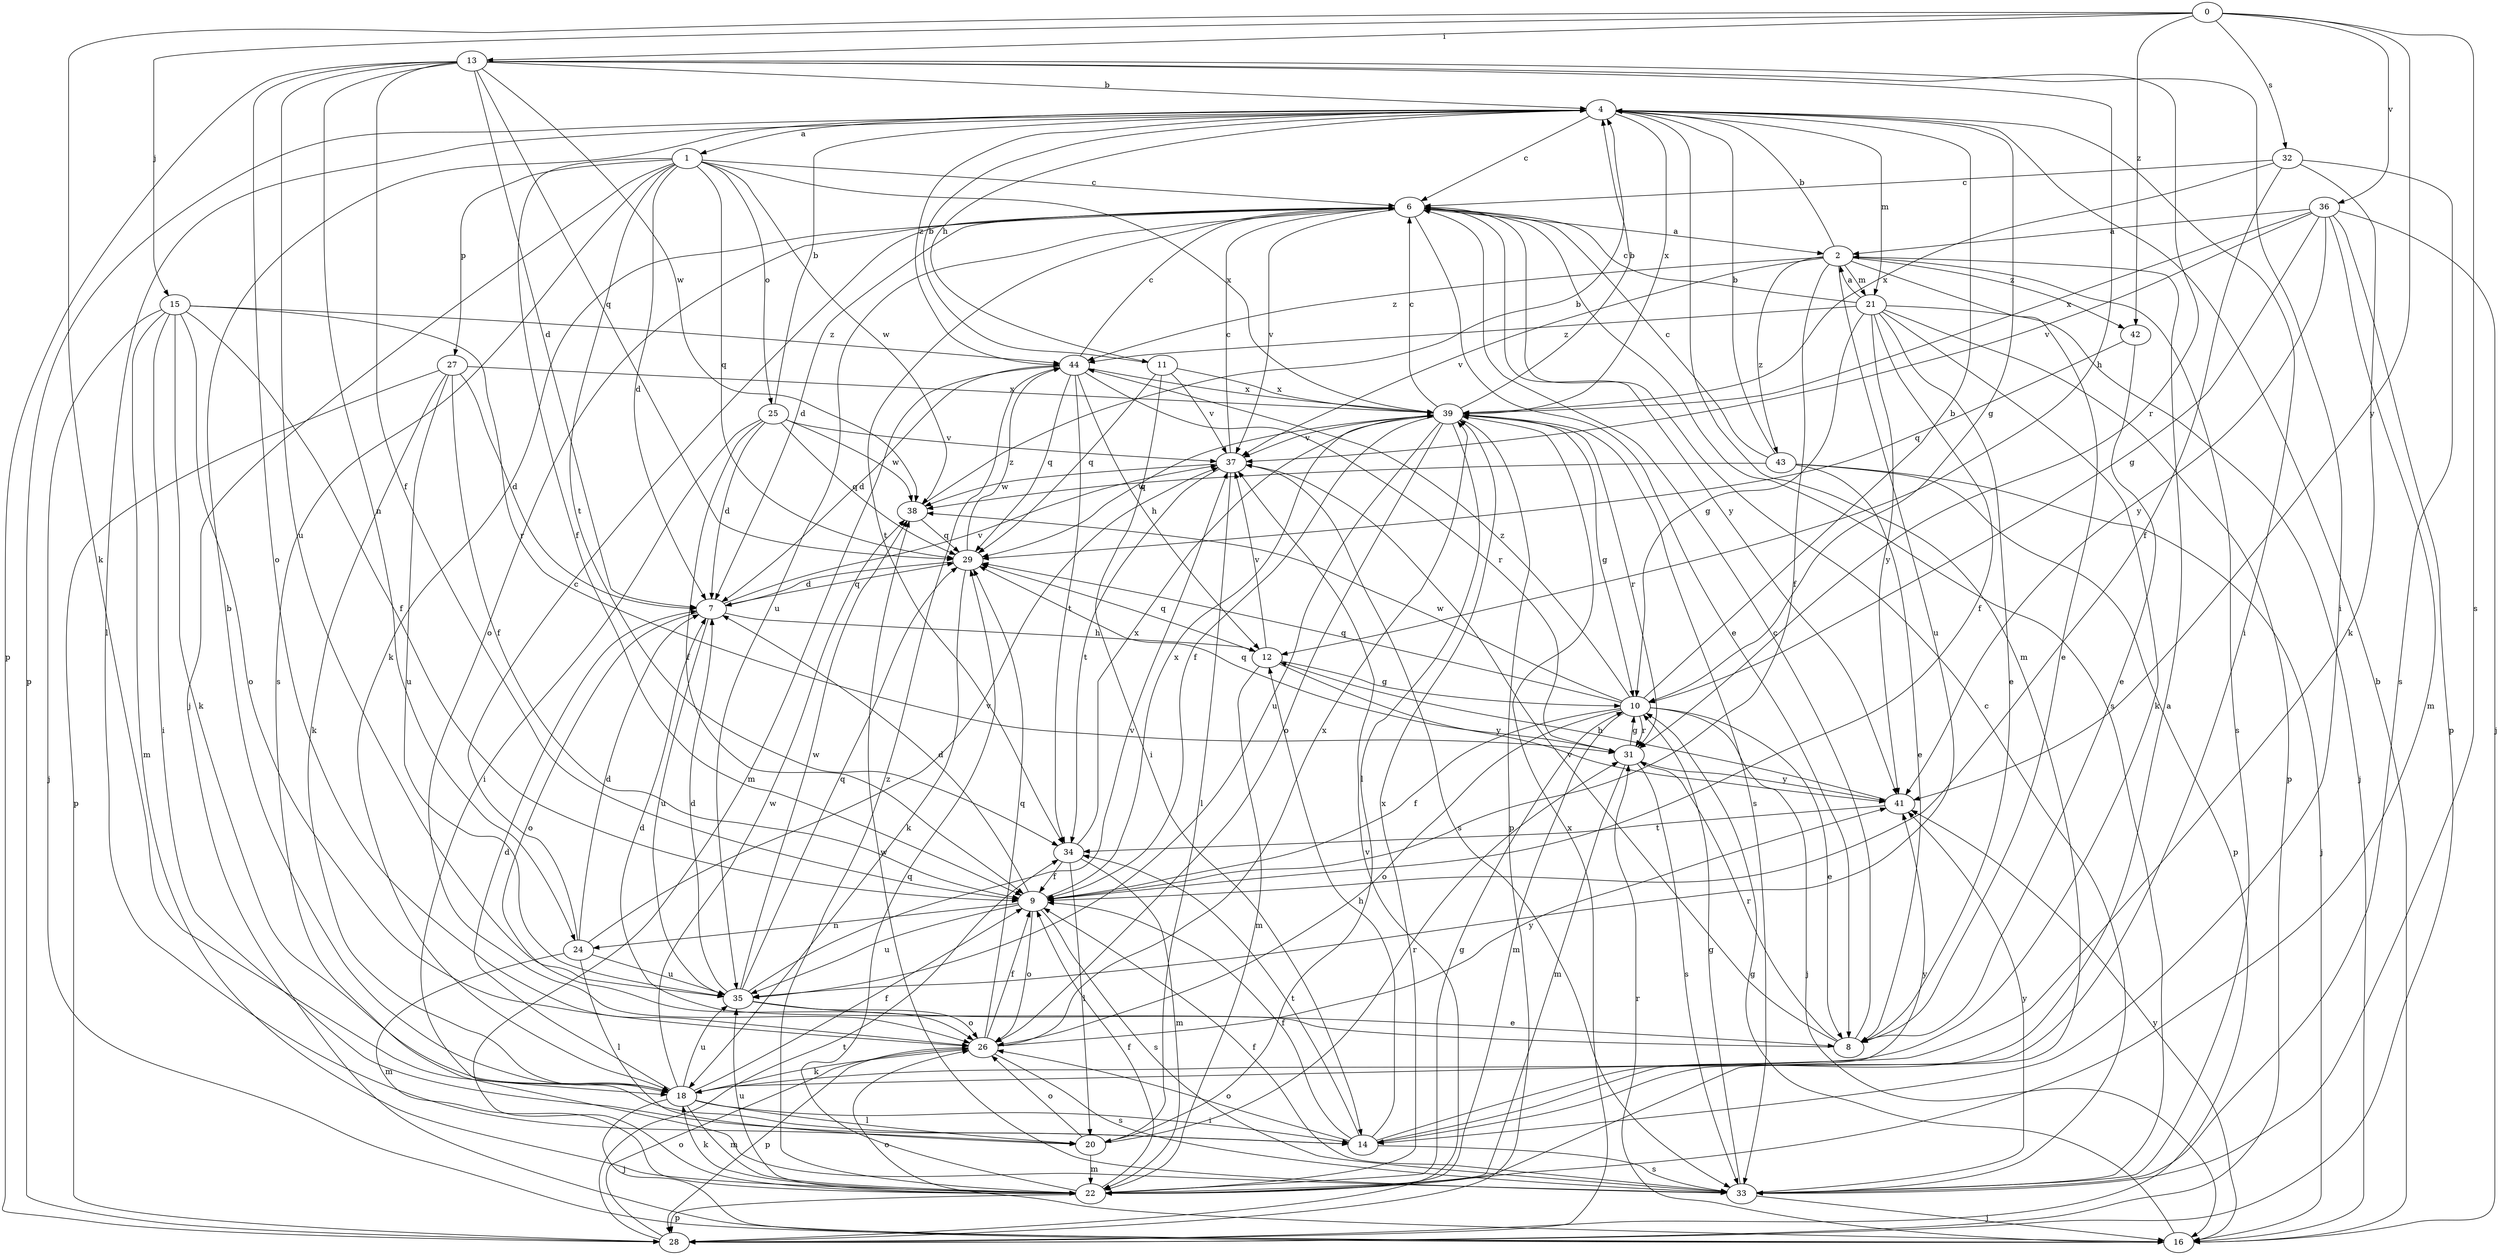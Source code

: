 strict digraph  {
0;
1;
2;
4;
6;
7;
8;
9;
10;
11;
12;
13;
14;
15;
16;
18;
20;
21;
22;
24;
25;
26;
27;
28;
29;
31;
32;
33;
34;
35;
36;
37;
38;
39;
41;
42;
43;
44;
0 -> 13  [label=i];
0 -> 15  [label=j];
0 -> 18  [label=k];
0 -> 32  [label=s];
0 -> 33  [label=s];
0 -> 36  [label=v];
0 -> 41  [label=y];
0 -> 42  [label=z];
1 -> 6  [label=c];
1 -> 7  [label=d];
1 -> 9  [label=f];
1 -> 16  [label=j];
1 -> 25  [label=o];
1 -> 27  [label=p];
1 -> 29  [label=q];
1 -> 33  [label=s];
1 -> 34  [label=t];
1 -> 38  [label=w];
1 -> 39  [label=x];
2 -> 4  [label=b];
2 -> 8  [label=e];
2 -> 9  [label=f];
2 -> 21  [label=m];
2 -> 33  [label=s];
2 -> 35  [label=u];
2 -> 37  [label=v];
2 -> 42  [label=z];
2 -> 43  [label=z];
2 -> 44  [label=z];
4 -> 1  [label=a];
4 -> 6  [label=c];
4 -> 10  [label=g];
4 -> 11  [label=h];
4 -> 14  [label=i];
4 -> 20  [label=l];
4 -> 21  [label=m];
4 -> 22  [label=m];
4 -> 28  [label=p];
4 -> 39  [label=x];
4 -> 44  [label=z];
6 -> 2  [label=a];
6 -> 7  [label=d];
6 -> 8  [label=e];
6 -> 18  [label=k];
6 -> 26  [label=o];
6 -> 33  [label=s];
6 -> 34  [label=t];
6 -> 35  [label=u];
6 -> 37  [label=v];
6 -> 41  [label=y];
7 -> 12  [label=h];
7 -> 26  [label=o];
7 -> 29  [label=q];
7 -> 35  [label=u];
7 -> 37  [label=v];
8 -> 6  [label=c];
8 -> 7  [label=d];
8 -> 31  [label=r];
8 -> 37  [label=v];
9 -> 7  [label=d];
9 -> 24  [label=n];
9 -> 26  [label=o];
9 -> 33  [label=s];
9 -> 35  [label=u];
9 -> 39  [label=x];
10 -> 4  [label=b];
10 -> 8  [label=e];
10 -> 9  [label=f];
10 -> 16  [label=j];
10 -> 22  [label=m];
10 -> 26  [label=o];
10 -> 29  [label=q];
10 -> 31  [label=r];
10 -> 38  [label=w];
10 -> 44  [label=z];
11 -> 4  [label=b];
11 -> 14  [label=i];
11 -> 29  [label=q];
11 -> 37  [label=v];
11 -> 39  [label=x];
12 -> 10  [label=g];
12 -> 22  [label=m];
12 -> 29  [label=q];
12 -> 37  [label=v];
12 -> 41  [label=y];
13 -> 4  [label=b];
13 -> 7  [label=d];
13 -> 9  [label=f];
13 -> 12  [label=h];
13 -> 14  [label=i];
13 -> 24  [label=n];
13 -> 26  [label=o];
13 -> 28  [label=p];
13 -> 29  [label=q];
13 -> 31  [label=r];
13 -> 35  [label=u];
13 -> 38  [label=w];
14 -> 2  [label=a];
14 -> 9  [label=f];
14 -> 12  [label=h];
14 -> 26  [label=o];
14 -> 33  [label=s];
14 -> 34  [label=t];
14 -> 41  [label=y];
15 -> 9  [label=f];
15 -> 14  [label=i];
15 -> 16  [label=j];
15 -> 18  [label=k];
15 -> 22  [label=m];
15 -> 26  [label=o];
15 -> 31  [label=r];
15 -> 44  [label=z];
16 -> 4  [label=b];
16 -> 10  [label=g];
16 -> 26  [label=o];
16 -> 31  [label=r];
16 -> 41  [label=y];
18 -> 4  [label=b];
18 -> 7  [label=d];
18 -> 9  [label=f];
18 -> 14  [label=i];
18 -> 16  [label=j];
18 -> 20  [label=l];
18 -> 22  [label=m];
18 -> 35  [label=u];
18 -> 38  [label=w];
20 -> 22  [label=m];
20 -> 26  [label=o];
20 -> 31  [label=r];
21 -> 2  [label=a];
21 -> 6  [label=c];
21 -> 8  [label=e];
21 -> 9  [label=f];
21 -> 10  [label=g];
21 -> 16  [label=j];
21 -> 18  [label=k];
21 -> 28  [label=p];
21 -> 41  [label=y];
21 -> 44  [label=z];
22 -> 9  [label=f];
22 -> 10  [label=g];
22 -> 18  [label=k];
22 -> 28  [label=p];
22 -> 29  [label=q];
22 -> 35  [label=u];
22 -> 39  [label=x];
22 -> 44  [label=z];
24 -> 6  [label=c];
24 -> 7  [label=d];
24 -> 20  [label=l];
24 -> 22  [label=m];
24 -> 35  [label=u];
24 -> 37  [label=v];
25 -> 4  [label=b];
25 -> 7  [label=d];
25 -> 9  [label=f];
25 -> 14  [label=i];
25 -> 29  [label=q];
25 -> 37  [label=v];
25 -> 38  [label=w];
26 -> 9  [label=f];
26 -> 18  [label=k];
26 -> 28  [label=p];
26 -> 29  [label=q];
26 -> 33  [label=s];
26 -> 39  [label=x];
26 -> 41  [label=y];
27 -> 7  [label=d];
27 -> 9  [label=f];
27 -> 18  [label=k];
27 -> 28  [label=p];
27 -> 35  [label=u];
27 -> 39  [label=x];
28 -> 26  [label=o];
28 -> 34  [label=t];
28 -> 37  [label=v];
28 -> 39  [label=x];
29 -> 7  [label=d];
29 -> 18  [label=k];
29 -> 44  [label=z];
31 -> 10  [label=g];
31 -> 22  [label=m];
31 -> 29  [label=q];
31 -> 33  [label=s];
31 -> 41  [label=y];
32 -> 6  [label=c];
32 -> 9  [label=f];
32 -> 18  [label=k];
32 -> 33  [label=s];
32 -> 39  [label=x];
33 -> 6  [label=c];
33 -> 9  [label=f];
33 -> 10  [label=g];
33 -> 16  [label=j];
33 -> 38  [label=w];
33 -> 41  [label=y];
34 -> 9  [label=f];
34 -> 20  [label=l];
34 -> 22  [label=m];
34 -> 39  [label=x];
35 -> 7  [label=d];
35 -> 8  [label=e];
35 -> 26  [label=o];
35 -> 29  [label=q];
35 -> 37  [label=v];
35 -> 38  [label=w];
36 -> 2  [label=a];
36 -> 10  [label=g];
36 -> 16  [label=j];
36 -> 22  [label=m];
36 -> 28  [label=p];
36 -> 37  [label=v];
36 -> 39  [label=x];
36 -> 41  [label=y];
37 -> 6  [label=c];
37 -> 20  [label=l];
37 -> 33  [label=s];
37 -> 34  [label=t];
37 -> 38  [label=w];
38 -> 4  [label=b];
38 -> 29  [label=q];
39 -> 4  [label=b];
39 -> 6  [label=c];
39 -> 9  [label=f];
39 -> 10  [label=g];
39 -> 20  [label=l];
39 -> 26  [label=o];
39 -> 28  [label=p];
39 -> 29  [label=q];
39 -> 31  [label=r];
39 -> 33  [label=s];
39 -> 35  [label=u];
39 -> 37  [label=v];
41 -> 12  [label=h];
41 -> 34  [label=t];
42 -> 8  [label=e];
42 -> 29  [label=q];
43 -> 4  [label=b];
43 -> 6  [label=c];
43 -> 8  [label=e];
43 -> 16  [label=j];
43 -> 28  [label=p];
43 -> 38  [label=w];
44 -> 6  [label=c];
44 -> 7  [label=d];
44 -> 12  [label=h];
44 -> 22  [label=m];
44 -> 29  [label=q];
44 -> 31  [label=r];
44 -> 34  [label=t];
44 -> 39  [label=x];
}
